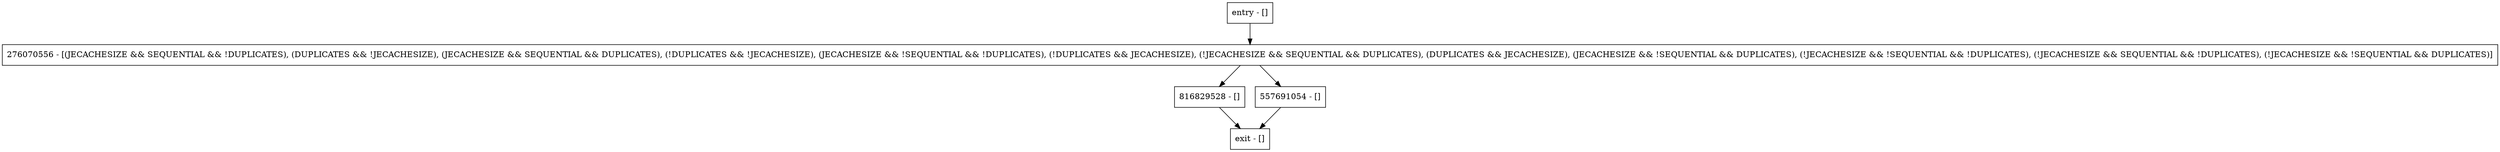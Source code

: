 digraph set {
node [shape=record];
entry [label="entry - []"];
exit [label="exit - []"];
816829528 [label="816829528 - []"];
557691054 [label="557691054 - []"];
276070556 [label="276070556 - [(JECACHESIZE && SEQUENTIAL && !DUPLICATES), (DUPLICATES && !JECACHESIZE), (JECACHESIZE && SEQUENTIAL && DUPLICATES), (!DUPLICATES && !JECACHESIZE), (JECACHESIZE && !SEQUENTIAL && !DUPLICATES), (!DUPLICATES && JECACHESIZE), (!JECACHESIZE && SEQUENTIAL && DUPLICATES), (DUPLICATES && JECACHESIZE), (JECACHESIZE && !SEQUENTIAL && DUPLICATES), (!JECACHESIZE && !SEQUENTIAL && !DUPLICATES), (!JECACHESIZE && SEQUENTIAL && !DUPLICATES), (!JECACHESIZE && !SEQUENTIAL && DUPLICATES)]"];
entry;
exit;
entry -> 276070556;
816829528 -> exit;
557691054 -> exit;
276070556 -> 816829528;
276070556 -> 557691054;
}
